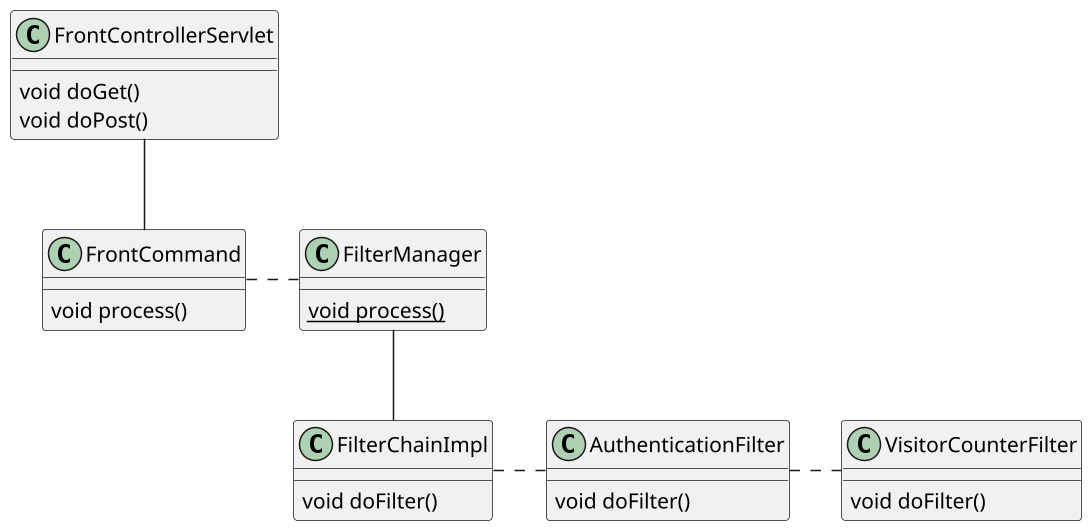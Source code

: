 @startuml
scale 1.5

class FrontControllerServlet {
    void doGet()
    void doPost()
}    
class FilterManager {
    {static} void process()
}
class FilterChainImpl {
    void doFilter()
}
class AuthenticationFilter {
    void doFilter()
}
class VisitorCounterFilter {
    void doFilter()
}
class FrontCommand {
    void process()
}

FrontControllerServlet -- FrontCommand
FrontCommand .right.-- FilterManager
FilterManager -- FilterChainImpl
FilterChainImpl .right.-- AuthenticationFilter
AuthenticationFilter .right.-- VisitorCounterFilter
@enduml
